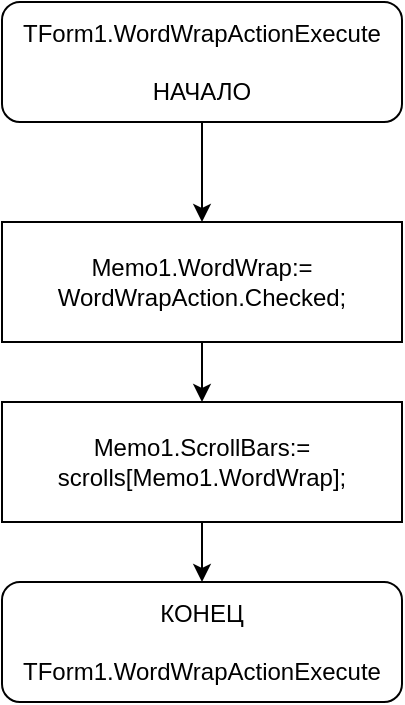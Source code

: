 <mxfile version="14.6.10" type="device"><diagram id="chYvixRbyxWD39W7dsz2" name="Page-1"><mxGraphModel dx="1422" dy="705" grid="1" gridSize="10" guides="1" tooltips="1" connect="1" arrows="1" fold="1" page="1" pageScale="1" pageWidth="827" pageHeight="1169" math="0" shadow="0"><root><mxCell id="0"/><mxCell id="1" parent="0"/><mxCell id="BItQzl64YVhaWOfKyuyP-1" style="edgeStyle=orthogonalEdgeStyle;rounded=0;orthogonalLoop=1;jettySize=auto;html=1;exitX=0.5;exitY=1;exitDx=0;exitDy=0;entryX=0.5;entryY=0;entryDx=0;entryDy=0;" edge="1" parent="1" source="BItQzl64YVhaWOfKyuyP-2" target="BItQzl64YVhaWOfKyuyP-4"><mxGeometry relative="1" as="geometry"/></mxCell><mxCell id="BItQzl64YVhaWOfKyuyP-2" value="TForm1.WordWrapActionExecute&lt;br&gt;&lt;br&gt;НАЧАЛО" style="rounded=1;whiteSpace=wrap;html=1;" vertex="1" parent="1"><mxGeometry x="40" y="40" width="200" height="60" as="geometry"/></mxCell><mxCell id="BItQzl64YVhaWOfKyuyP-7" style="edgeStyle=orthogonalEdgeStyle;rounded=0;orthogonalLoop=1;jettySize=auto;html=1;exitX=0.5;exitY=1;exitDx=0;exitDy=0;entryX=0.5;entryY=0;entryDx=0;entryDy=0;" edge="1" parent="1" source="BItQzl64YVhaWOfKyuyP-4" target="BItQzl64YVhaWOfKyuyP-6"><mxGeometry relative="1" as="geometry"/></mxCell><mxCell id="BItQzl64YVhaWOfKyuyP-4" value="Memo1.WordWrap:= WordWrapAction.Checked;" style="rounded=0;whiteSpace=wrap;html=1;" vertex="1" parent="1"><mxGeometry x="40" y="150" width="200" height="60" as="geometry"/></mxCell><mxCell id="BItQzl64YVhaWOfKyuyP-5" value="КОНЕЦ&lt;br&gt;&lt;br&gt;TForm1.WordWrapActionExecute" style="rounded=1;whiteSpace=wrap;html=1;" vertex="1" parent="1"><mxGeometry x="40" y="330" width="200" height="60" as="geometry"/></mxCell><mxCell id="BItQzl64YVhaWOfKyuyP-8" style="edgeStyle=orthogonalEdgeStyle;rounded=0;orthogonalLoop=1;jettySize=auto;html=1;exitX=0.5;exitY=1;exitDx=0;exitDy=0;entryX=0.5;entryY=0;entryDx=0;entryDy=0;" edge="1" parent="1" source="BItQzl64YVhaWOfKyuyP-6" target="BItQzl64YVhaWOfKyuyP-5"><mxGeometry relative="1" as="geometry"/></mxCell><mxCell id="BItQzl64YVhaWOfKyuyP-6" value="Memo1.ScrollBars:= scrolls[Memo1.WordWrap];" style="rounded=0;whiteSpace=wrap;html=1;" vertex="1" parent="1"><mxGeometry x="40" y="240" width="200" height="60" as="geometry"/></mxCell></root></mxGraphModel></diagram></mxfile>